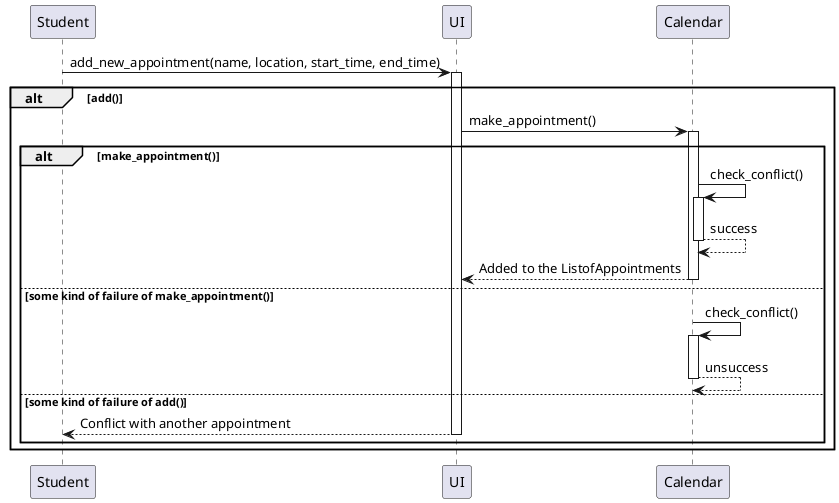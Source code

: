 @startuml

Student -> UI : add_new_appointment(name, location, start_time, end_time)
alt add()

activate UI
UI -> Calendar : make_appointment()
alt make_appointment()

activate Calendar 
Calendar -> Calendar : check_conflict()
activate Calendar
return success 

return Added to the ListofAppointments
else some kind of failure of make_appointment() 

Calendar -> Calendar : check_conflict()
activate Calendar 
return unsuccess 
else some kind of failure of add()
return Conflict with another appointment

deactivate Calendar 
deactivate Calendar 
deactivate UI 
end 
end

@enduml 

